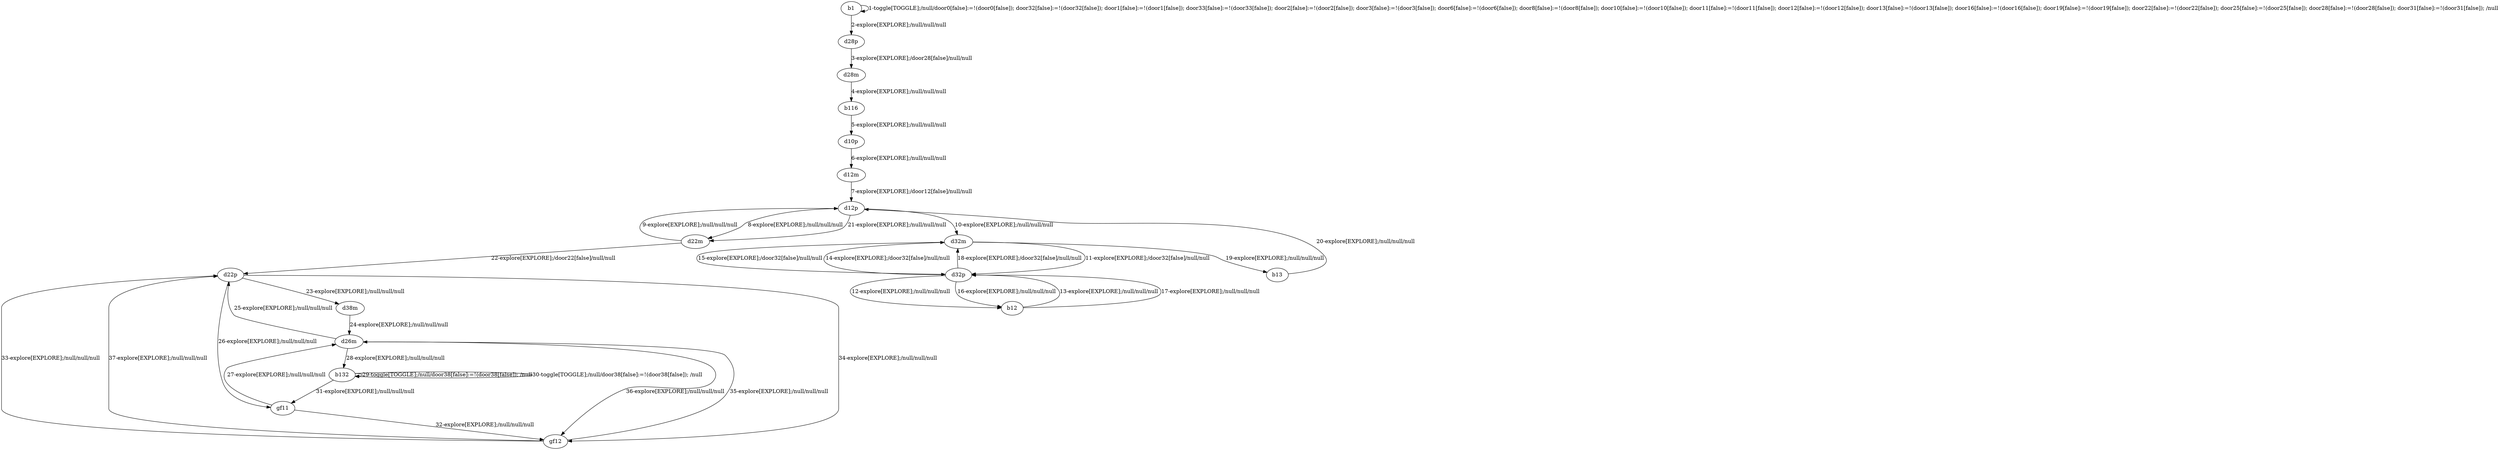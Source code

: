 # Total number of goals covered by this test: 1
# d26m --> gf12

digraph g {
"b1" -> "b1" [label = "1-toggle[TOGGLE];/null/door0[false]:=!(door0[false]); door32[false]:=!(door32[false]); door1[false]:=!(door1[false]); door33[false]:=!(door33[false]); door2[false]:=!(door2[false]); door3[false]:=!(door3[false]); door6[false]:=!(door6[false]); door8[false]:=!(door8[false]); door10[false]:=!(door10[false]); door11[false]:=!(door11[false]); door12[false]:=!(door12[false]); door13[false]:=!(door13[false]); door16[false]:=!(door16[false]); door19[false]:=!(door19[false]); door22[false]:=!(door22[false]); door25[false]:=!(door25[false]); door28[false]:=!(door28[false]); door31[false]:=!(door31[false]); /null"];
"b1" -> "d28p" [label = "2-explore[EXPLORE];/null/null/null"];
"d28p" -> "d28m" [label = "3-explore[EXPLORE];/door28[false]/null/null"];
"d28m" -> "b116" [label = "4-explore[EXPLORE];/null/null/null"];
"b116" -> "d10p" [label = "5-explore[EXPLORE];/null/null/null"];
"d10p" -> "d12m" [label = "6-explore[EXPLORE];/null/null/null"];
"d12m" -> "d12p" [label = "7-explore[EXPLORE];/door12[false]/null/null"];
"d12p" -> "d22m" [label = "8-explore[EXPLORE];/null/null/null"];
"d22m" -> "d12p" [label = "9-explore[EXPLORE];/null/null/null"];
"d12p" -> "d32m" [label = "10-explore[EXPLORE];/null/null/null"];
"d32m" -> "d32p" [label = "11-explore[EXPLORE];/door32[false]/null/null"];
"d32p" -> "b12" [label = "12-explore[EXPLORE];/null/null/null"];
"b12" -> "d32p" [label = "13-explore[EXPLORE];/null/null/null"];
"d32p" -> "d32m" [label = "14-explore[EXPLORE];/door32[false]/null/null"];
"d32m" -> "d32p" [label = "15-explore[EXPLORE];/door32[false]/null/null"];
"d32p" -> "b12" [label = "16-explore[EXPLORE];/null/null/null"];
"b12" -> "d32p" [label = "17-explore[EXPLORE];/null/null/null"];
"d32p" -> "d32m" [label = "18-explore[EXPLORE];/door32[false]/null/null"];
"d32m" -> "b13" [label = "19-explore[EXPLORE];/null/null/null"];
"b13" -> "d12p" [label = "20-explore[EXPLORE];/null/null/null"];
"d12p" -> "d22m" [label = "21-explore[EXPLORE];/null/null/null"];
"d22m" -> "d22p" [label = "22-explore[EXPLORE];/door22[false]/null/null"];
"d22p" -> "d38m" [label = "23-explore[EXPLORE];/null/null/null"];
"d38m" -> "d26m" [label = "24-explore[EXPLORE];/null/null/null"];
"d26m" -> "d22p" [label = "25-explore[EXPLORE];/null/null/null"];
"d22p" -> "gf11" [label = "26-explore[EXPLORE];/null/null/null"];
"gf11" -> "d26m" [label = "27-explore[EXPLORE];/null/null/null"];
"d26m" -> "b132" [label = "28-explore[EXPLORE];/null/null/null"];
"b132" -> "b132" [label = "29-toggle[TOGGLE];/null/door38[false]:=!(door38[false]); /null"];
"b132" -> "b132" [label = "30-toggle[TOGGLE];/null/door38[false]:=!(door38[false]); /null"];
"b132" -> "gf11" [label = "31-explore[EXPLORE];/null/null/null"];
"gf11" -> "gf12" [label = "32-explore[EXPLORE];/null/null/null"];
"gf12" -> "d22p" [label = "33-explore[EXPLORE];/null/null/null"];
"d22p" -> "gf12" [label = "34-explore[EXPLORE];/null/null/null"];
"gf12" -> "d26m" [label = "35-explore[EXPLORE];/null/null/null"];
"d26m" -> "gf12" [label = "36-explore[EXPLORE];/null/null/null"];
"gf12" -> "d22p" [label = "37-explore[EXPLORE];/null/null/null"];
}